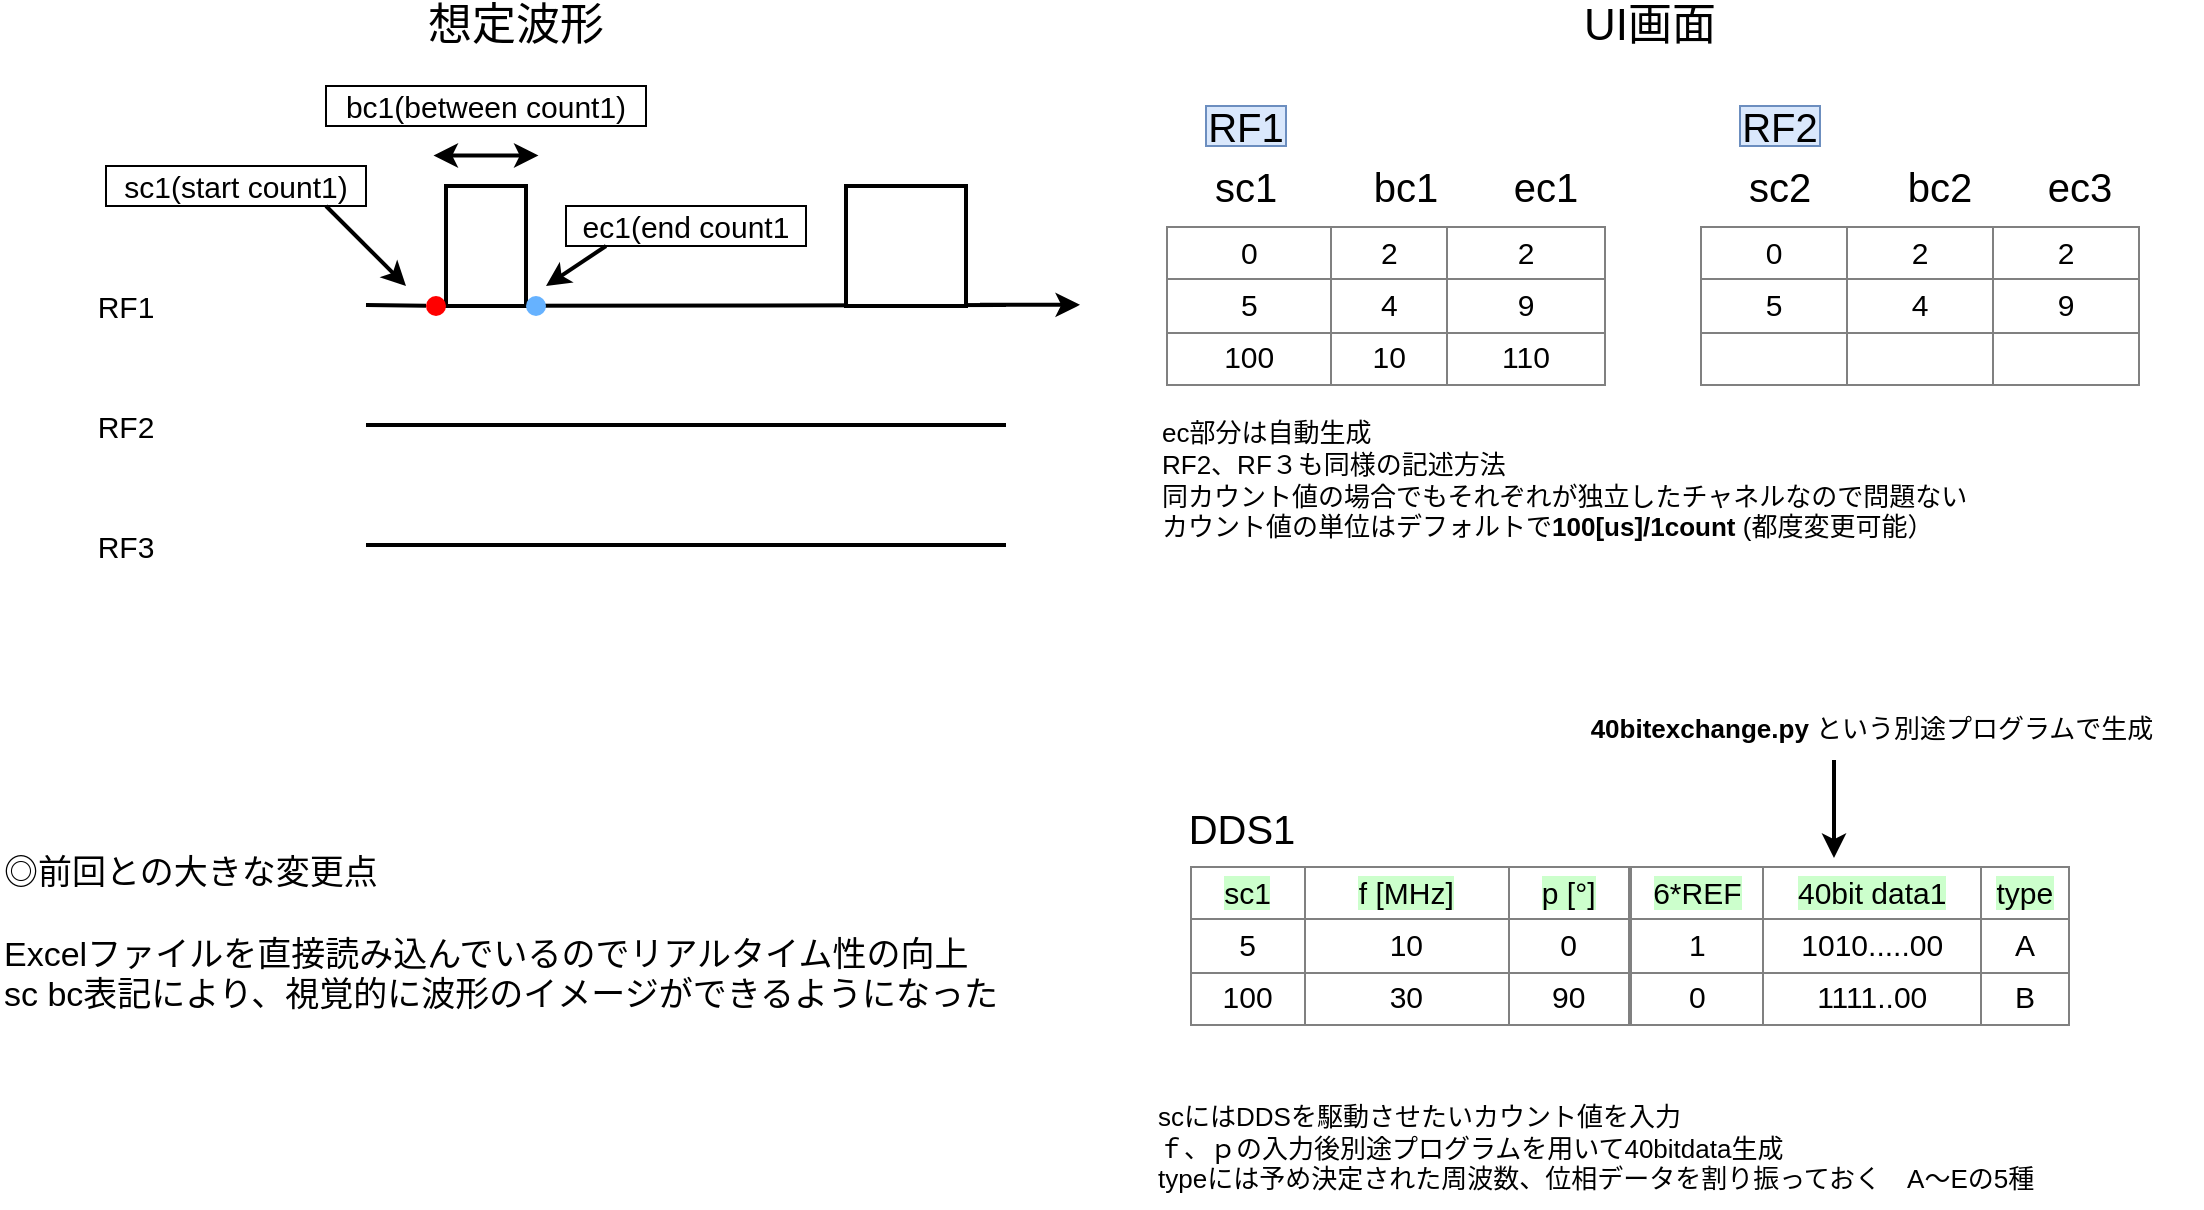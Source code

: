 <mxfile version="13.1.11" type="device"><diagram id="q5MsHIzgM-AXodK0lXqH" name="ページ1"><mxGraphModel dx="1620" dy="773" grid="0" gridSize="10" guides="1" tooltips="1" connect="1" arrows="1" fold="1" page="0" pageScale="1" pageWidth="827" pageHeight="1169" math="0" shadow="0"><root><mxCell id="0"/><mxCell id="1" parent="0"/><mxCell id="Tju4BwDsWwfGptX7zg95-1" value="" style="endArrow=none;html=1;strokeWidth=2;" edge="1" parent="1" source="Tju4BwDsWwfGptX7zg95-11"><mxGeometry width="50" height="50" relative="1" as="geometry"><mxPoint x="160" y="159.5" as="sourcePoint"/><mxPoint x="480" y="159.5" as="targetPoint"/></mxGeometry></mxCell><mxCell id="Tju4BwDsWwfGptX7zg95-2" value="" style="endArrow=none;html=1;strokeWidth=2;" edge="1" parent="1"><mxGeometry width="50" height="50" relative="1" as="geometry"><mxPoint x="160" y="219.5" as="sourcePoint"/><mxPoint x="480" y="219.5" as="targetPoint"/></mxGeometry></mxCell><mxCell id="Tju4BwDsWwfGptX7zg95-3" value="" style="endArrow=none;html=1;strokeWidth=2;" edge="1" parent="1"><mxGeometry width="50" height="50" relative="1" as="geometry"><mxPoint x="160" y="279.5" as="sourcePoint"/><mxPoint x="480" y="279.5" as="targetPoint"/></mxGeometry></mxCell><mxCell id="Tju4BwDsWwfGptX7zg95-4" value="RF1" style="text;html=1;strokeColor=none;fillColor=none;align=center;verticalAlign=middle;whiteSpace=wrap;rounded=0;fontSize=15;" vertex="1" parent="1"><mxGeometry x="20" y="150" width="40" height="20" as="geometry"/></mxCell><mxCell id="Tju4BwDsWwfGptX7zg95-5" value="RF2" style="text;html=1;strokeColor=none;fillColor=none;align=center;verticalAlign=middle;whiteSpace=wrap;rounded=0;fontSize=15;" vertex="1" parent="1"><mxGeometry x="20" y="210" width="40" height="20" as="geometry"/></mxCell><mxCell id="Tju4BwDsWwfGptX7zg95-6" value="RF3" style="text;html=1;strokeColor=none;fillColor=none;align=center;verticalAlign=middle;whiteSpace=wrap;rounded=0;fontSize=15;" vertex="1" parent="1"><mxGeometry x="20" y="270" width="40" height="20" as="geometry"/></mxCell><mxCell id="Tju4BwDsWwfGptX7zg95-7" value="" style="rounded=0;whiteSpace=wrap;html=1;fontSize=15;strokeWidth=2;" vertex="1" parent="1"><mxGeometry x="200" y="100" width="40" height="60" as="geometry"/></mxCell><mxCell id="Tju4BwDsWwfGptX7zg95-8" value="" style="rounded=0;whiteSpace=wrap;html=1;fontSize=15;strokeWidth=2;" vertex="1" parent="1"><mxGeometry x="400" y="100" width="60" height="60" as="geometry"/></mxCell><mxCell id="Tju4BwDsWwfGptX7zg95-13" value="" style="endArrow=classic;html=1;strokeWidth=2;fontSize=15;strokeColor=#000000;" edge="1" parent="1"><mxGeometry width="50" height="50" relative="1" as="geometry"><mxPoint x="140" y="110" as="sourcePoint"/><mxPoint x="180" y="150" as="targetPoint"/></mxGeometry></mxCell><mxCell id="Tju4BwDsWwfGptX7zg95-11" value="" style="ellipse;whiteSpace=wrap;html=1;aspect=fixed;strokeWidth=2;fontSize=15;fillColor=#FF0000;strokeColor=none;" vertex="1" parent="1"><mxGeometry x="190" y="155" width="10" height="10" as="geometry"/></mxCell><mxCell id="Tju4BwDsWwfGptX7zg95-14" value="" style="endArrow=none;html=1;strokeWidth=2;" edge="1" parent="1" target="Tju4BwDsWwfGptX7zg95-11"><mxGeometry width="50" height="50" relative="1" as="geometry"><mxPoint x="160" y="159.5" as="sourcePoint"/><mxPoint x="480" y="159.5" as="targetPoint"/></mxGeometry></mxCell><mxCell id="Tju4BwDsWwfGptX7zg95-15" value="sc1(start count1)" style="text;html=1;strokeColor=#000000;fillColor=none;align=center;verticalAlign=middle;whiteSpace=wrap;rounded=0;fontSize=15;" vertex="1" parent="1"><mxGeometry x="30" y="90" width="130" height="20" as="geometry"/></mxCell><mxCell id="Tju4BwDsWwfGptX7zg95-17" value="" style="endArrow=classic;startArrow=classic;html=1;strokeWidth=2;fontSize=15;" edge="1" parent="1"><mxGeometry width="50" height="50" relative="1" as="geometry"><mxPoint x="193.75" y="84.76" as="sourcePoint"/><mxPoint x="246.25" y="84.76" as="targetPoint"/><Array as="points"><mxPoint x="226.25" y="84.76"/></Array></mxGeometry></mxCell><mxCell id="Tju4BwDsWwfGptX7zg95-18" value="bc1(between count1)" style="text;html=1;strokeColor=#000000;fillColor=none;align=center;verticalAlign=middle;whiteSpace=wrap;rounded=0;fontSize=15;" vertex="1" parent="1"><mxGeometry x="140" y="50" width="160" height="20" as="geometry"/></mxCell><mxCell id="Tju4BwDsWwfGptX7zg95-19" value="" style="ellipse;whiteSpace=wrap;html=1;aspect=fixed;strokeWidth=2;fontSize=15;fillColor=#66B2FF;strokeColor=none;" vertex="1" parent="1"><mxGeometry x="240" y="155" width="10" height="10" as="geometry"/></mxCell><mxCell id="Tju4BwDsWwfGptX7zg95-20" value="" style="endArrow=classic;html=1;strokeWidth=2;fontSize=15;strokeColor=#000000;" edge="1" parent="1"><mxGeometry width="50" height="50" relative="1" as="geometry"><mxPoint x="280" y="130" as="sourcePoint"/><mxPoint x="250" y="150" as="targetPoint"/></mxGeometry></mxCell><mxCell id="Tju4BwDsWwfGptX7zg95-21" value="ec1(end count1" style="text;html=1;strokeColor=#000000;fillColor=none;align=center;verticalAlign=middle;whiteSpace=wrap;rounded=0;fontSize=15;" vertex="1" parent="1"><mxGeometry x="260" y="110" width="120" height="20" as="geometry"/></mxCell><mxCell id="Tju4BwDsWwfGptX7zg95-23" value="&lt;table border=&quot;1&quot; width=&quot;100%&quot; style=&quot;width: 100% ; height: 100% ; border-collapse: collapse&quot;&gt;&lt;tbody&gt;&lt;tr&gt;&lt;td align=&quot;center&quot;&gt;0&lt;/td&gt;&lt;td align=&quot;center&quot;&gt;2&lt;/td&gt;&lt;td align=&quot;center&quot;&gt;2&lt;/td&gt;&lt;/tr&gt;&lt;tr&gt;&lt;td align=&quot;center&quot;&gt;5&lt;/td&gt;&lt;td align=&quot;center&quot;&gt;4&lt;/td&gt;&lt;td align=&quot;center&quot;&gt;9&lt;/td&gt;&lt;/tr&gt;&lt;tr&gt;&lt;td align=&quot;center&quot;&gt;100&lt;/td&gt;&lt;td align=&quot;center&quot;&gt;10&lt;/td&gt;&lt;td align=&quot;center&quot;&gt;110&lt;/td&gt;&lt;/tr&gt;&lt;/tbody&gt;&lt;/table&gt;" style="text;html=1;strokeColor=none;fillColor=none;overflow=fill;fontSize=15;" vertex="1" parent="1"><mxGeometry x="560" y="120" width="220" height="80" as="geometry"/></mxCell><mxCell id="Tju4BwDsWwfGptX7zg95-29" value="sc1" style="text;html=1;strokeColor=none;fillColor=none;align=center;verticalAlign=middle;whiteSpace=wrap;rounded=0;fontSize=20;" vertex="1" parent="1"><mxGeometry x="580" y="90" width="40" height="20" as="geometry"/></mxCell><mxCell id="Tju4BwDsWwfGptX7zg95-30" value="bc1" style="text;html=1;strokeColor=none;fillColor=none;align=center;verticalAlign=middle;whiteSpace=wrap;rounded=0;fontSize=20;" vertex="1" parent="1"><mxGeometry x="660" y="90" width="40" height="20" as="geometry"/></mxCell><mxCell id="Tju4BwDsWwfGptX7zg95-31" value="ec1" style="text;html=1;strokeColor=none;fillColor=none;align=center;verticalAlign=middle;whiteSpace=wrap;rounded=0;fontSize=20;" vertex="1" parent="1"><mxGeometry x="730" y="90" width="40" height="20" as="geometry"/></mxCell><mxCell id="Tju4BwDsWwfGptX7zg95-32" value="RF1" style="text;html=1;strokeColor=#6c8ebf;fillColor=#dae8fc;align=center;verticalAlign=middle;whiteSpace=wrap;rounded=0;fontSize=20;" vertex="1" parent="1"><mxGeometry x="580" y="60" width="40" height="20" as="geometry"/></mxCell><mxCell id="Tju4BwDsWwfGptX7zg95-33" value="ec部分は自動生成&lt;br style=&quot;font-size: 13px;&quot;&gt;RF2、RF３も同様の記述方法&lt;br style=&quot;font-size: 13px;&quot;&gt;&lt;div style=&quot;font-size: 13px;&quot;&gt;同カウント値の場合でもそれぞれが独立したチャネルなので問題ない&lt;br style=&quot;font-size: 13px;&quot;&gt;カウント値の単位はデフォルトで&lt;b style=&quot;font-size: 13px;&quot;&gt;100[us]/1count &lt;/b&gt;(都度変更可能）&lt;/div&gt;" style="text;html=1;strokeColor=none;fillColor=none;align=left;verticalAlign=middle;whiteSpace=wrap;rounded=0;fontSize=13;" vertex="1" parent="1"><mxGeometry x="556" y="217" width="418" height="60" as="geometry"/></mxCell><mxCell id="Tju4BwDsWwfGptX7zg95-34" value="&lt;table border=&quot;1&quot; width=&quot;100%&quot; style=&quot;width: 100% ; height: 100% ; border-collapse: collapse&quot;&gt;&lt;tbody&gt;&lt;tr&gt;&lt;td align=&quot;center&quot;&gt;0&lt;/td&gt;&lt;td align=&quot;center&quot;&gt;2&lt;/td&gt;&lt;td align=&quot;center&quot;&gt;2&lt;/td&gt;&lt;/tr&gt;&lt;tr&gt;&lt;td align=&quot;center&quot;&gt;5&lt;/td&gt;&lt;td align=&quot;center&quot;&gt;4&lt;/td&gt;&lt;td align=&quot;center&quot;&gt;9&lt;/td&gt;&lt;/tr&gt;&lt;tr&gt;&lt;td align=&quot;center&quot;&gt;&lt;br&gt;&lt;/td&gt;&lt;td align=&quot;center&quot;&gt;&lt;br&gt;&lt;/td&gt;&lt;td align=&quot;center&quot;&gt;&lt;br&gt;&lt;/td&gt;&lt;/tr&gt;&lt;/tbody&gt;&lt;/table&gt;" style="text;html=1;strokeColor=none;fillColor=none;overflow=fill;fontSize=15;" vertex="1" parent="1"><mxGeometry x="827" y="120" width="220" height="80" as="geometry"/></mxCell><mxCell id="Tju4BwDsWwfGptX7zg95-35" value="sc2" style="text;html=1;strokeColor=none;fillColor=none;align=center;verticalAlign=middle;whiteSpace=wrap;rounded=0;fontSize=20;" vertex="1" parent="1"><mxGeometry x="847" y="90" width="40" height="20" as="geometry"/></mxCell><mxCell id="Tju4BwDsWwfGptX7zg95-36" value="bc2" style="text;html=1;strokeColor=none;fillColor=none;align=center;verticalAlign=middle;whiteSpace=wrap;rounded=0;fontSize=20;" vertex="1" parent="1"><mxGeometry x="927" y="90" width="40" height="20" as="geometry"/></mxCell><mxCell id="Tju4BwDsWwfGptX7zg95-37" value="ec3" style="text;html=1;strokeColor=none;fillColor=none;align=center;verticalAlign=middle;whiteSpace=wrap;rounded=0;fontSize=20;" vertex="1" parent="1"><mxGeometry x="997" y="90" width="40" height="20" as="geometry"/></mxCell><mxCell id="Tju4BwDsWwfGptX7zg95-38" value="RF2" style="text;html=1;strokeColor=#6c8ebf;fillColor=#dae8fc;align=center;verticalAlign=middle;whiteSpace=wrap;rounded=0;fontSize=20;" vertex="1" parent="1"><mxGeometry x="847" y="60" width="40" height="20" as="geometry"/></mxCell><mxCell id="Tju4BwDsWwfGptX7zg95-39" value="UI画面" style="text;html=1;strokeColor=none;fillColor=none;align=center;verticalAlign=middle;whiteSpace=wrap;rounded=0;fontSize=22;" vertex="1" parent="1"><mxGeometry x="717" y="10" width="170" height="20" as="geometry"/></mxCell><mxCell id="Tju4BwDsWwfGptX7zg95-40" value="想定波形" style="text;html=1;strokeColor=none;fillColor=none;align=center;verticalAlign=middle;whiteSpace=wrap;rounded=0;fontSize=22;" vertex="1" parent="1"><mxGeometry x="150" y="10" width="170" height="20" as="geometry"/></mxCell><mxCell id="Tju4BwDsWwfGptX7zg95-62" value="" style="group" vertex="1" connectable="0" parent="1"><mxGeometry x="572" y="440" width="440" height="80" as="geometry"/></mxCell><mxCell id="Tju4BwDsWwfGptX7zg95-58" value="&lt;table border=&quot;1&quot; width=&quot;100%&quot; style=&quot;width: 100% ; height: 100% ; border-collapse: collapse&quot;&gt;&lt;tbody&gt;&lt;tr&gt;&lt;td align=&quot;center&quot;&gt;&lt;span style=&quot;background-color: rgb(204 , 255 , 204)&quot;&gt;sc1&lt;/span&gt;&lt;/td&gt;&lt;td align=&quot;center&quot;&gt;&lt;span style=&quot;background-color: rgb(204 , 255 , 204)&quot;&gt;f [MHz]&lt;/span&gt;&lt;/td&gt;&lt;td align=&quot;center&quot;&gt;&lt;span style=&quot;background-color: rgb(204 , 255 , 204)&quot;&gt;p [°]&lt;/span&gt;&lt;/td&gt;&lt;/tr&gt;&lt;tr&gt;&lt;td align=&quot;center&quot;&gt;5&lt;/td&gt;&lt;td align=&quot;center&quot;&gt;10&lt;/td&gt;&lt;td align=&quot;center&quot;&gt;0&lt;/td&gt;&lt;/tr&gt;&lt;tr&gt;&lt;td align=&quot;center&quot;&gt;100&lt;/td&gt;&lt;td align=&quot;center&quot;&gt;30&lt;/td&gt;&lt;td align=&quot;center&quot;&gt;90&lt;/td&gt;&lt;/tr&gt;&lt;/tbody&gt;&lt;/table&gt;" style="text;html=1;strokeColor=none;fillColor=none;overflow=fill;fontSize=15;" vertex="1" parent="Tju4BwDsWwfGptX7zg95-62"><mxGeometry width="220" height="80" as="geometry"/></mxCell><mxCell id="Tju4BwDsWwfGptX7zg95-59" value="&lt;table border=&quot;1&quot; width=&quot;100%&quot; style=&quot;width: 100% ; height: 100% ; border-collapse: collapse&quot;&gt;&lt;tbody&gt;&lt;tr&gt;&lt;td align=&quot;center&quot;&gt;&lt;span style=&quot;background-color: rgb(204 , 255 , 204)&quot;&gt;6*REF&lt;/span&gt;&lt;/td&gt;&lt;td align=&quot;center&quot;&gt;&lt;span style=&quot;background-color: rgb(204 , 255 , 204)&quot;&gt;40bit data1&lt;/span&gt;&lt;/td&gt;&lt;td align=&quot;center&quot;&gt;&lt;span style=&quot;background-color: rgb(204 , 255 , 204)&quot;&gt;type&lt;/span&gt;&lt;/td&gt;&lt;/tr&gt;&lt;tr&gt;&lt;td align=&quot;center&quot;&gt;1&lt;/td&gt;&lt;td align=&quot;center&quot;&gt;1010.....00&lt;/td&gt;&lt;td align=&quot;center&quot;&gt;A&lt;/td&gt;&lt;/tr&gt;&lt;tr&gt;&lt;td align=&quot;center&quot;&gt;0&lt;/td&gt;&lt;td align=&quot;center&quot;&gt;1111..00&lt;/td&gt;&lt;td align=&quot;center&quot;&gt;B&lt;/td&gt;&lt;/tr&gt;&lt;/tbody&gt;&lt;/table&gt;" style="text;html=1;strokeColor=none;fillColor=none;overflow=fill;fontSize=15;" vertex="1" parent="Tju4BwDsWwfGptX7zg95-62"><mxGeometry x="220" width="220" height="80" as="geometry"/></mxCell><mxCell id="Tju4BwDsWwfGptX7zg95-63" value="DDS1" style="text;html=1;strokeColor=none;fillColor=none;align=center;verticalAlign=middle;whiteSpace=wrap;rounded=0;fontSize=20;" vertex="1" parent="1"><mxGeometry x="578" y="411" width="40" height="20" as="geometry"/></mxCell><mxCell id="Tju4BwDsWwfGptX7zg95-64" value="" style="endArrow=classic;html=1;strokeColor=#000000;strokeWidth=2;fontSize=13;" edge="1" parent="1"><mxGeometry width="50" height="50" relative="1" as="geometry"><mxPoint x="894" y="387" as="sourcePoint"/><mxPoint x="894" y="436" as="targetPoint"/></mxGeometry></mxCell><mxCell id="Tju4BwDsWwfGptX7zg95-65" value="&lt;b&gt;40bitexchange.py&lt;/b&gt; という別途プログラムで生成" style="text;html=1;strokeColor=none;fillColor=none;align=center;verticalAlign=middle;whiteSpace=wrap;rounded=0;fontSize=13;" vertex="1" parent="1"><mxGeometry x="748" y="361" width="330" height="20" as="geometry"/></mxCell><mxCell id="Tju4BwDsWwfGptX7zg95-67" value="scにはDDSを駆動させたいカウント値を入力&lt;br style=&quot;font-size: 13px&quot;&gt;ｆ、ｐの入力後別途プログラムを用いて40bitdata生成&lt;br style=&quot;font-size: 13px&quot;&gt;&lt;div style=&quot;font-size: 13px&quot;&gt;typeには予め決定された周波数、位相データを割り振っておく　A～Eの5種&lt;/div&gt;" style="text;html=1;strokeColor=none;fillColor=none;align=left;verticalAlign=middle;whiteSpace=wrap;rounded=0;fontSize=13;" vertex="1" parent="1"><mxGeometry x="554" y="551" width="465" height="60" as="geometry"/></mxCell><mxCell id="Tju4BwDsWwfGptX7zg95-68" value="" style="endArrow=classic;html=1;strokeColor=#000000;strokeWidth=2;fontSize=13;" edge="1" parent="1"><mxGeometry width="50" height="50" relative="1" as="geometry"><mxPoint x="467" y="159.43" as="sourcePoint"/><mxPoint x="517" y="159.43" as="targetPoint"/><Array as="points"><mxPoint x="496" y="159.43"/></Array></mxGeometry></mxCell><mxCell id="Tju4BwDsWwfGptX7zg95-69" value="◎前回との大きな変更点&lt;br style=&quot;font-size: 17px&quot;&gt;&lt;br style=&quot;font-size: 17px&quot;&gt;Excelファイルを直接読み込んでいるのでリアルタイム性の向上&lt;br&gt;sc bc表記により、視覚的に波形のイメージができるようになった" style="text;html=1;strokeColor=none;fillColor=none;align=left;verticalAlign=middle;whiteSpace=wrap;rounded=0;fontSize=17;" vertex="1" parent="1"><mxGeometry x="-23" y="437" width="526" height="74" as="geometry"/></mxCell></root></mxGraphModel></diagram></mxfile>